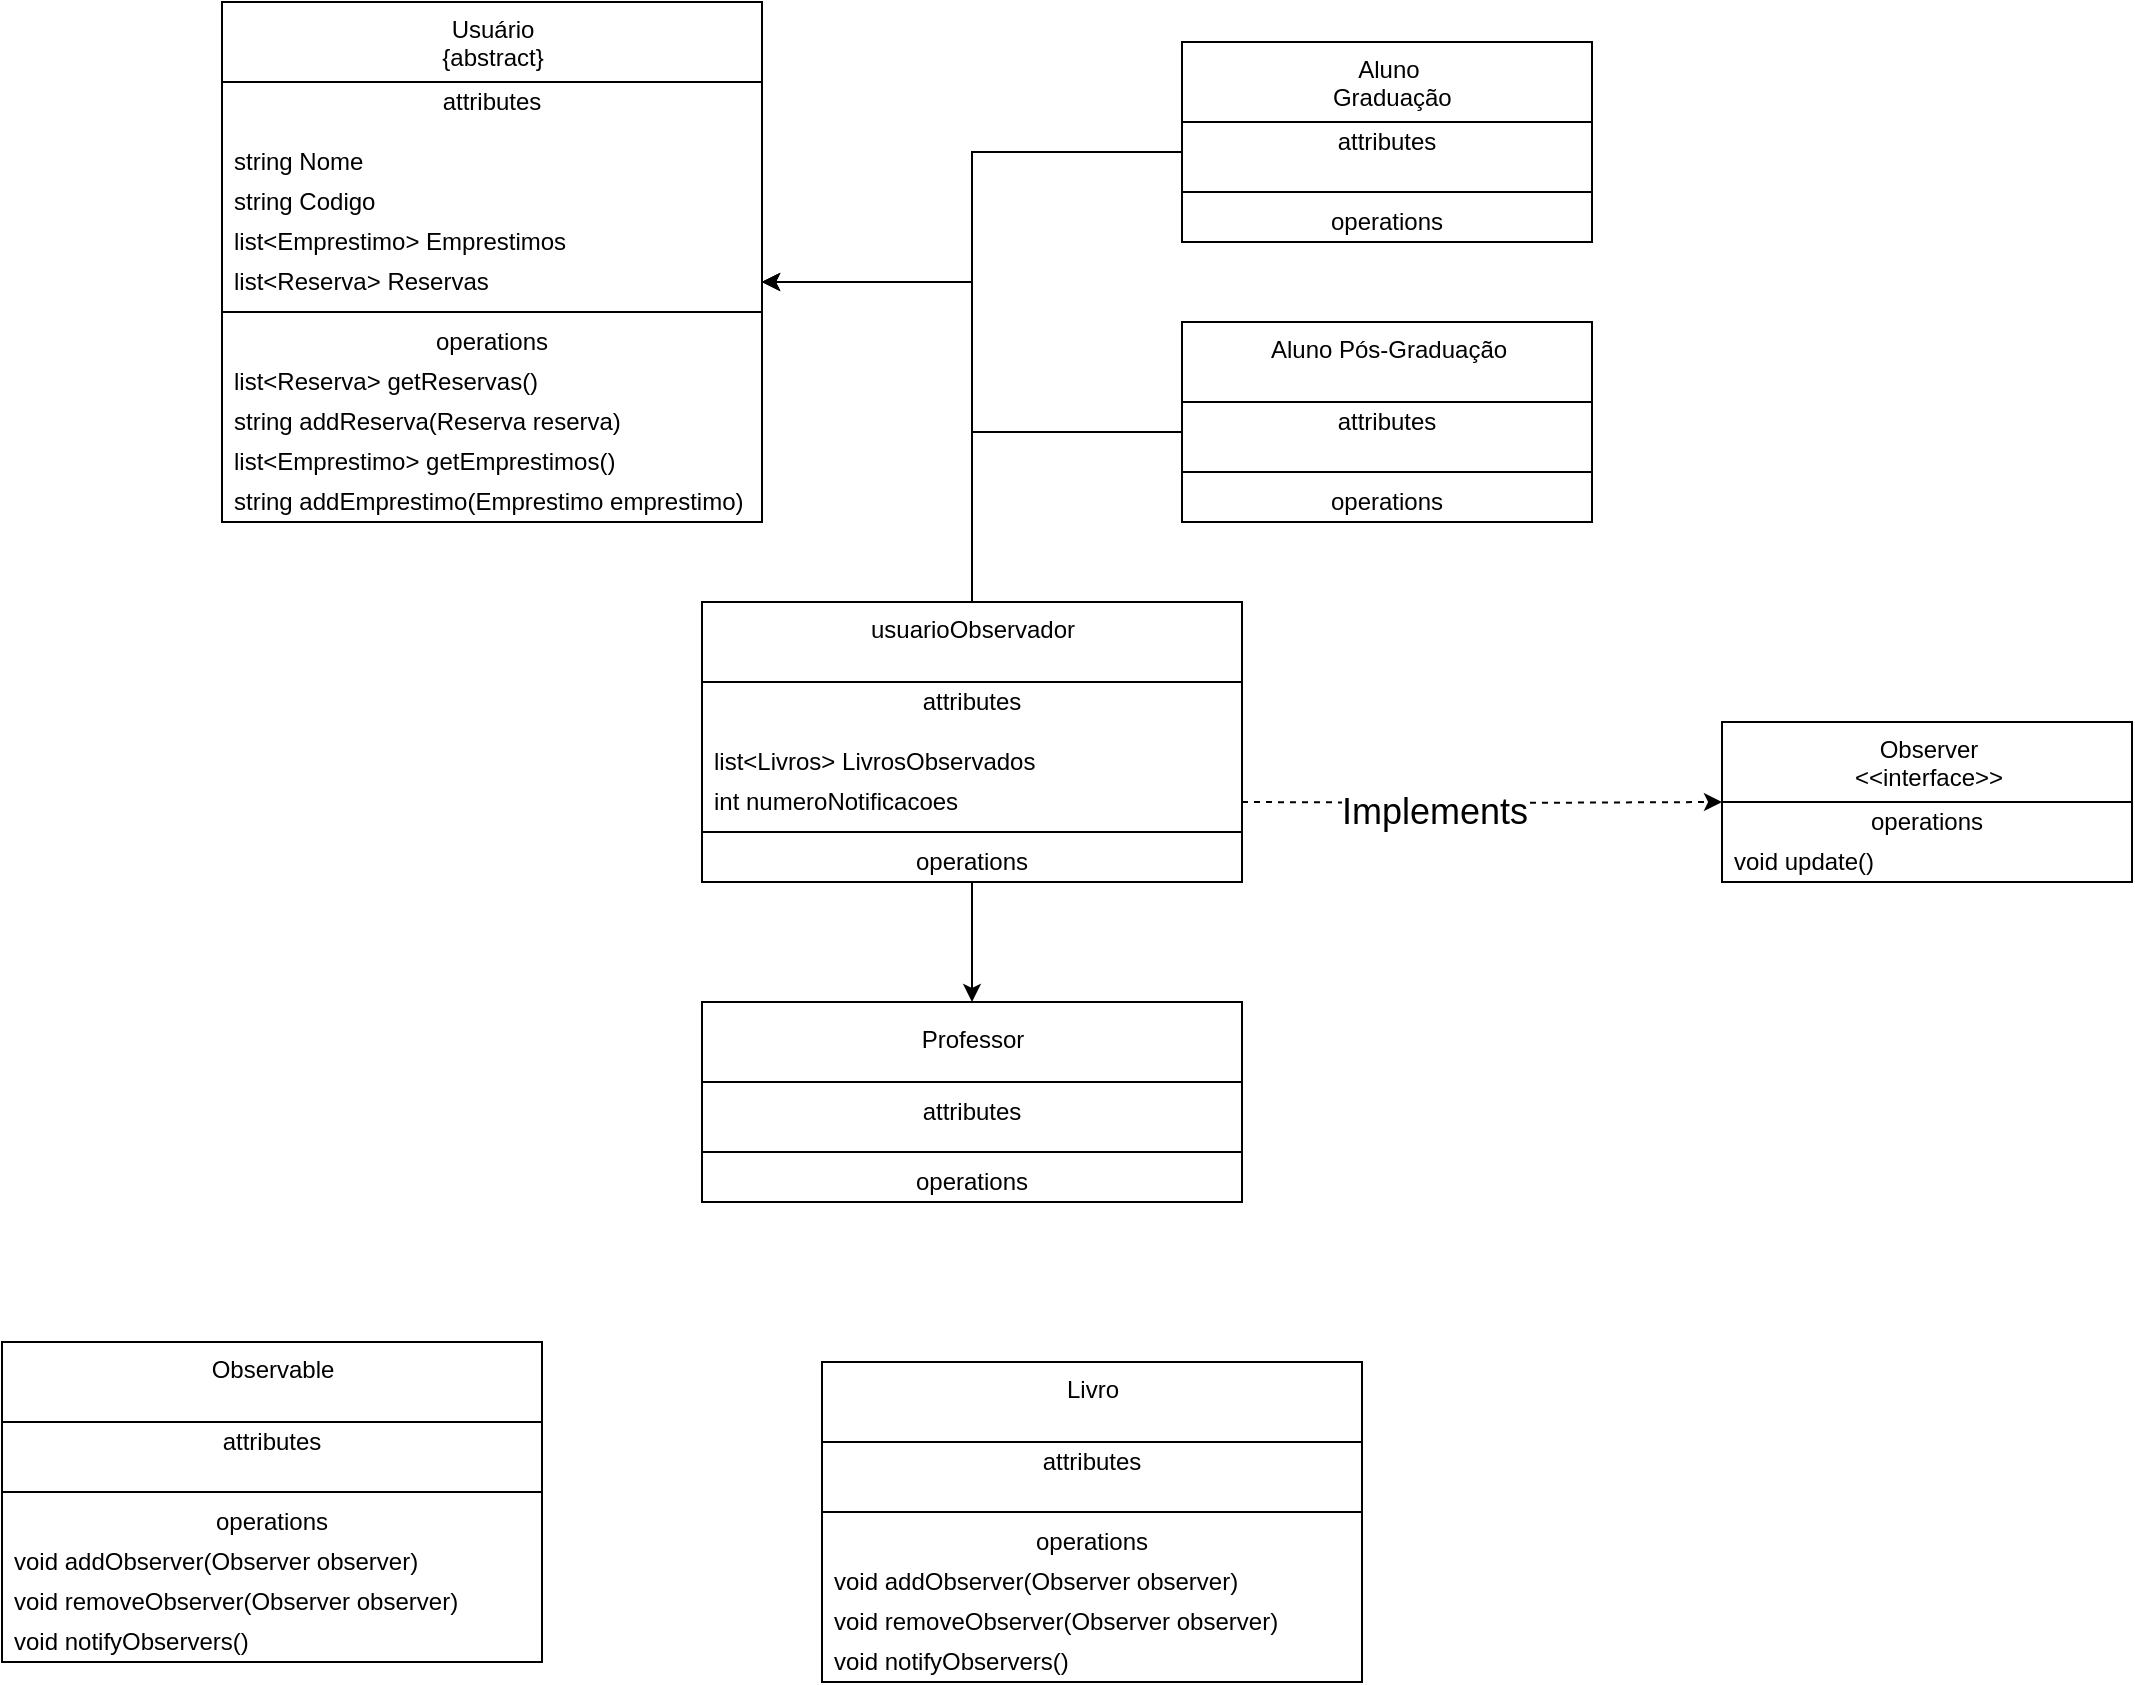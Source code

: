 <mxfile version="20.5.3" type="device"><diagram id="4k-TnC5SBQn-y1mcGVg1" name="Page-1"><mxGraphModel dx="1382" dy="293" grid="1" gridSize="10" guides="1" tooltips="1" connect="1" arrows="1" fold="1" page="1" pageScale="1" pageWidth="850" pageHeight="1100" math="0" shadow="0"><root><mxCell id="0"/><mxCell id="1" parent="0"/><mxCell id="8vR74GhuwaB9tkMfhuag-8" value="&lt;div&gt;Usuário&lt;/div&gt;&lt;div&gt;{abstract}&lt;br&gt;&lt;/div&gt;" style="swimlane;fontStyle=0;align=center;verticalAlign=top;childLayout=stackLayout;horizontal=1;startSize=40;horizontalStack=0;resizeParent=1;resizeParentMax=0;resizeLast=0;collapsible=0;marginBottom=0;html=1;swimlaneLine=1;strokeColor=default;fillColor=default;" vertex="1" parent="1"><mxGeometry x="100" y="80" width="270" height="260" as="geometry"/></mxCell><mxCell id="8vR74GhuwaB9tkMfhuag-9" value="&lt;div&gt;attributes&lt;/div&gt;&lt;div&gt;&lt;br&gt;&lt;/div&gt;&lt;div&gt;&lt;br&gt;&lt;/div&gt;&lt;div&gt;&lt;br&gt;&lt;/div&gt;&lt;div&gt;&lt;br&gt;&lt;/div&gt;" style="text;html=1;strokeColor=none;fillColor=none;align=center;verticalAlign=middle;spacingLeft=4;spacingRight=4;overflow=hidden;rotatable=0;points=[[0,0.5],[1,0.5]];portConstraint=eastwest;" vertex="1" parent="8vR74GhuwaB9tkMfhuag-8"><mxGeometry y="40" width="270" height="30" as="geometry"/></mxCell><mxCell id="8vR74GhuwaB9tkMfhuag-10" value="string Nome" style="text;html=1;strokeColor=none;fillColor=none;align=left;verticalAlign=middle;spacingLeft=4;spacingRight=4;overflow=hidden;rotatable=0;points=[[0,0.5],[1,0.5]];portConstraint=eastwest;" vertex="1" parent="8vR74GhuwaB9tkMfhuag-8"><mxGeometry y="70" width="270" height="20" as="geometry"/></mxCell><mxCell id="8vR74GhuwaB9tkMfhuag-16" value="string Codigo" style="text;html=1;strokeColor=none;fillColor=none;align=left;verticalAlign=middle;spacingLeft=4;spacingRight=4;overflow=hidden;rotatable=0;points=[[0,0.5],[1,0.5]];portConstraint=eastwest;" vertex="1" parent="8vR74GhuwaB9tkMfhuag-8"><mxGeometry y="90" width="270" height="20" as="geometry"/></mxCell><mxCell id="8vR74GhuwaB9tkMfhuag-17" value="list&amp;lt;Emprestimo&amp;gt; Emprestimos" style="text;html=1;strokeColor=none;fillColor=none;align=left;verticalAlign=middle;spacingLeft=4;spacingRight=4;overflow=hidden;rotatable=0;points=[[0,0.5],[1,0.5]];portConstraint=eastwest;" vertex="1" parent="8vR74GhuwaB9tkMfhuag-8"><mxGeometry y="110" width="270" height="20" as="geometry"/></mxCell><mxCell id="8vR74GhuwaB9tkMfhuag-18" value="list&amp;lt;Reserva&amp;gt; Reservas" style="text;html=1;strokeColor=none;fillColor=none;align=left;verticalAlign=middle;spacingLeft=4;spacingRight=4;overflow=hidden;rotatable=0;points=[[0,0.5],[1,0.5]];portConstraint=eastwest;" vertex="1" parent="8vR74GhuwaB9tkMfhuag-8"><mxGeometry y="130" width="270" height="20" as="geometry"/></mxCell><mxCell id="8vR74GhuwaB9tkMfhuag-13" value="" style="line;strokeWidth=1;fillColor=none;align=left;verticalAlign=middle;spacingTop=-1;spacingLeft=3;spacingRight=3;rotatable=0;labelPosition=right;points=[];portConstraint=eastwest;" vertex="1" parent="8vR74GhuwaB9tkMfhuag-8"><mxGeometry y="150" width="270" height="10" as="geometry"/></mxCell><mxCell id="8vR74GhuwaB9tkMfhuag-14" value="operations" style="text;html=1;strokeColor=none;fillColor=none;align=center;verticalAlign=middle;spacingLeft=4;spacingRight=4;overflow=hidden;rotatable=0;points=[[0,0.5],[1,0.5]];portConstraint=eastwest;" vertex="1" parent="8vR74GhuwaB9tkMfhuag-8"><mxGeometry y="160" width="270" height="20" as="geometry"/></mxCell><mxCell id="8vR74GhuwaB9tkMfhuag-15" value="list&amp;lt;Reserva&amp;gt; getReservas()" style="text;html=1;strokeColor=none;fillColor=none;align=left;verticalAlign=middle;spacingLeft=4;spacingRight=4;overflow=hidden;rotatable=0;points=[[0,0.5],[1,0.5]];portConstraint=eastwest;" vertex="1" parent="8vR74GhuwaB9tkMfhuag-8"><mxGeometry y="180" width="270" height="20" as="geometry"/></mxCell><mxCell id="8vR74GhuwaB9tkMfhuag-38" value="string addReserva(Reserva reserva)" style="text;html=1;strokeColor=none;fillColor=none;align=left;verticalAlign=middle;spacingLeft=4;spacingRight=4;overflow=hidden;rotatable=0;points=[[0,0.5],[1,0.5]];portConstraint=eastwest;" vertex="1" parent="8vR74GhuwaB9tkMfhuag-8"><mxGeometry y="200" width="270" height="20" as="geometry"/></mxCell><mxCell id="8vR74GhuwaB9tkMfhuag-19" value="list&amp;lt;Emprestimo&amp;gt; getEmprestimos()" style="text;html=1;strokeColor=none;fillColor=none;align=left;verticalAlign=middle;spacingLeft=4;spacingRight=4;overflow=hidden;rotatable=0;points=[[0,0.5],[1,0.5]];portConstraint=eastwest;" vertex="1" parent="8vR74GhuwaB9tkMfhuag-8"><mxGeometry y="220" width="270" height="20" as="geometry"/></mxCell><mxCell id="8vR74GhuwaB9tkMfhuag-39" value="string addEmprestimo(Emprestimo emprestimo)" style="text;html=1;strokeColor=none;fillColor=none;align=left;verticalAlign=middle;spacingLeft=4;spacingRight=4;overflow=hidden;rotatable=0;points=[[0,0.5],[1,0.5]];portConstraint=eastwest;" vertex="1" parent="8vR74GhuwaB9tkMfhuag-8"><mxGeometry y="240" width="270" height="20" as="geometry"/></mxCell><mxCell id="8vR74GhuwaB9tkMfhuag-42" style="edgeStyle=orthogonalEdgeStyle;rounded=0;orthogonalLoop=1;jettySize=auto;html=1;entryX=1;entryY=0.5;entryDx=0;entryDy=0;exitX=0;exitY=0.5;exitDx=0;exitDy=0;" edge="1" parent="1" source="8vR74GhuwaB9tkMfhuag-29" target="8vR74GhuwaB9tkMfhuag-18"><mxGeometry relative="1" as="geometry"/></mxCell><mxCell id="8vR74GhuwaB9tkMfhuag-28" value="&lt;div&gt;Aluno&lt;br&gt;&lt;/div&gt;&amp;nbsp;Graduação" style="swimlane;fontStyle=0;align=center;verticalAlign=top;childLayout=stackLayout;horizontal=1;startSize=40;horizontalStack=0;resizeParent=1;resizeParentMax=0;resizeLast=0;collapsible=0;marginBottom=0;html=1;swimlaneLine=1;strokeColor=default;fillColor=default;" vertex="1" parent="1"><mxGeometry x="580" y="100" width="205" height="100" as="geometry"/></mxCell><mxCell id="8vR74GhuwaB9tkMfhuag-29" value="&lt;div&gt;attributes&lt;/div&gt;&lt;div&gt;&lt;br&gt;&lt;/div&gt;&lt;div&gt;&lt;br&gt;&lt;/div&gt;&lt;div&gt;&lt;br&gt;&lt;/div&gt;&lt;div&gt;&lt;br&gt;&lt;/div&gt;" style="text;html=1;strokeColor=none;fillColor=none;align=center;verticalAlign=middle;spacingLeft=4;spacingRight=4;overflow=hidden;rotatable=0;points=[[0,0.5],[1,0.5]];portConstraint=eastwest;" vertex="1" parent="8vR74GhuwaB9tkMfhuag-28"><mxGeometry y="40" width="205" height="30" as="geometry"/></mxCell><mxCell id="8vR74GhuwaB9tkMfhuag-34" value="" style="line;strokeWidth=1;fillColor=none;align=left;verticalAlign=middle;spacingTop=-1;spacingLeft=3;spacingRight=3;rotatable=0;labelPosition=right;points=[];portConstraint=eastwest;" vertex="1" parent="8vR74GhuwaB9tkMfhuag-28"><mxGeometry y="70" width="205" height="10" as="geometry"/></mxCell><mxCell id="8vR74GhuwaB9tkMfhuag-35" value="operations" style="text;html=1;strokeColor=none;fillColor=none;align=center;verticalAlign=middle;spacingLeft=4;spacingRight=4;overflow=hidden;rotatable=0;points=[[0,0.5],[1,0.5]];portConstraint=eastwest;" vertex="1" parent="8vR74GhuwaB9tkMfhuag-28"><mxGeometry y="80" width="205" height="20" as="geometry"/></mxCell><mxCell id="8vR74GhuwaB9tkMfhuag-60" style="edgeStyle=orthogonalEdgeStyle;rounded=0;orthogonalLoop=1;jettySize=auto;html=1;entryX=1;entryY=0.5;entryDx=0;entryDy=0;" edge="1" parent="1" source="8vR74GhuwaB9tkMfhuag-43" target="8vR74GhuwaB9tkMfhuag-18"><mxGeometry relative="1" as="geometry"/></mxCell><mxCell id="8vR74GhuwaB9tkMfhuag-94" style="edgeStyle=orthogonalEdgeStyle;rounded=0;orthogonalLoop=1;jettySize=auto;html=1;fontSize=18;" edge="1" parent="1" source="8vR74GhuwaB9tkMfhuag-43" target="8vR74GhuwaB9tkMfhuag-88"><mxGeometry relative="1" as="geometry"/></mxCell><mxCell id="8vR74GhuwaB9tkMfhuag-43" value="usuarioObservador" style="swimlane;fontStyle=0;align=center;verticalAlign=top;childLayout=stackLayout;horizontal=1;startSize=40;horizontalStack=0;resizeParent=1;resizeParentMax=0;resizeLast=0;collapsible=0;marginBottom=0;html=1;swimlaneLine=1;strokeColor=default;fillColor=default;" vertex="1" parent="1"><mxGeometry x="340" y="380" width="270" height="140" as="geometry"/></mxCell><mxCell id="8vR74GhuwaB9tkMfhuag-44" value="&lt;div&gt;attributes&lt;/div&gt;&lt;div&gt;&lt;br&gt;&lt;/div&gt;&lt;div&gt;&lt;br&gt;&lt;/div&gt;&lt;div&gt;&lt;br&gt;&lt;/div&gt;&lt;div&gt;&lt;br&gt;&lt;/div&gt;" style="text;html=1;strokeColor=none;fillColor=none;align=center;verticalAlign=middle;spacingLeft=4;spacingRight=4;overflow=hidden;rotatable=0;points=[[0,0.5],[1,0.5]];portConstraint=eastwest;" vertex="1" parent="8vR74GhuwaB9tkMfhuag-43"><mxGeometry y="40" width="270" height="30" as="geometry"/></mxCell><mxCell id="8vR74GhuwaB9tkMfhuag-47" value="list&amp;lt;Livros&amp;gt; LivrosObservados" style="text;html=1;strokeColor=none;fillColor=none;align=left;verticalAlign=middle;spacingLeft=4;spacingRight=4;overflow=hidden;rotatable=0;points=[[0,0.5],[1,0.5]];portConstraint=eastwest;" vertex="1" parent="8vR74GhuwaB9tkMfhuag-43"><mxGeometry y="70" width="270" height="20" as="geometry"/></mxCell><mxCell id="8vR74GhuwaB9tkMfhuag-82" value="int numeroNotificacoes" style="text;html=1;strokeColor=none;fillColor=none;align=left;verticalAlign=middle;spacingLeft=4;spacingRight=4;overflow=hidden;rotatable=0;points=[[0,0.5],[1,0.5]];portConstraint=eastwest;" vertex="1" parent="8vR74GhuwaB9tkMfhuag-43"><mxGeometry y="90" width="270" height="20" as="geometry"/></mxCell><mxCell id="8vR74GhuwaB9tkMfhuag-49" value="" style="line;strokeWidth=1;fillColor=none;align=left;verticalAlign=middle;spacingTop=-1;spacingLeft=3;spacingRight=3;rotatable=0;labelPosition=right;points=[];portConstraint=eastwest;" vertex="1" parent="8vR74GhuwaB9tkMfhuag-43"><mxGeometry y="110" width="270" height="10" as="geometry"/></mxCell><mxCell id="8vR74GhuwaB9tkMfhuag-50" value="operations" style="text;html=1;strokeColor=none;fillColor=none;align=center;verticalAlign=middle;spacingLeft=4;spacingRight=4;overflow=hidden;rotatable=0;points=[[0,0.5],[1,0.5]];portConstraint=eastwest;" vertex="1" parent="8vR74GhuwaB9tkMfhuag-43"><mxGeometry y="120" width="270" height="20" as="geometry"/></mxCell><mxCell id="8vR74GhuwaB9tkMfhuag-55" value="Aluno Pós-Graduação" style="swimlane;fontStyle=0;align=center;verticalAlign=top;childLayout=stackLayout;horizontal=1;startSize=40;horizontalStack=0;resizeParent=1;resizeParentMax=0;resizeLast=0;collapsible=0;marginBottom=0;html=1;swimlaneLine=1;strokeColor=default;fillColor=default;" vertex="1" parent="1"><mxGeometry x="580" y="240" width="205" height="100" as="geometry"/></mxCell><mxCell id="8vR74GhuwaB9tkMfhuag-56" value="&lt;div&gt;attributes&lt;/div&gt;&lt;div&gt;&lt;br&gt;&lt;/div&gt;&lt;div&gt;&lt;br&gt;&lt;/div&gt;&lt;div&gt;&lt;br&gt;&lt;/div&gt;&lt;div&gt;&lt;br&gt;&lt;/div&gt;" style="text;html=1;strokeColor=none;fillColor=none;align=center;verticalAlign=middle;spacingLeft=4;spacingRight=4;overflow=hidden;rotatable=0;points=[[0,0.5],[1,0.5]];portConstraint=eastwest;" vertex="1" parent="8vR74GhuwaB9tkMfhuag-55"><mxGeometry y="40" width="205" height="30" as="geometry"/></mxCell><mxCell id="8vR74GhuwaB9tkMfhuag-57" value="" style="line;strokeWidth=1;fillColor=none;align=left;verticalAlign=middle;spacingTop=-1;spacingLeft=3;spacingRight=3;rotatable=0;labelPosition=right;points=[];portConstraint=eastwest;" vertex="1" parent="8vR74GhuwaB9tkMfhuag-55"><mxGeometry y="70" width="205" height="10" as="geometry"/></mxCell><mxCell id="8vR74GhuwaB9tkMfhuag-58" value="operations" style="text;html=1;strokeColor=none;fillColor=none;align=center;verticalAlign=middle;spacingLeft=4;spacingRight=4;overflow=hidden;rotatable=0;points=[[0,0.5],[1,0.5]];portConstraint=eastwest;" vertex="1" parent="8vR74GhuwaB9tkMfhuag-55"><mxGeometry y="80" width="205" height="20" as="geometry"/></mxCell><mxCell id="8vR74GhuwaB9tkMfhuag-59" style="edgeStyle=orthogonalEdgeStyle;rounded=0;orthogonalLoop=1;jettySize=auto;html=1;entryX=1;entryY=0.5;entryDx=0;entryDy=0;" edge="1" parent="1" source="8vR74GhuwaB9tkMfhuag-56" target="8vR74GhuwaB9tkMfhuag-18"><mxGeometry relative="1" as="geometry"/></mxCell><mxCell id="8vR74GhuwaB9tkMfhuag-77" style="edgeStyle=orthogonalEdgeStyle;rounded=0;orthogonalLoop=1;jettySize=auto;html=1;fontSize=18;dashed=1;entryX=0;entryY=0.5;entryDx=0;entryDy=0;" edge="1" parent="1" target="8vR74GhuwaB9tkMfhuag-83"><mxGeometry relative="1" as="geometry"><mxPoint x="610" y="480" as="sourcePoint"/><mxPoint x="860" y="480" as="targetPoint"/></mxGeometry></mxCell><mxCell id="8vR74GhuwaB9tkMfhuag-78" value="Implements" style="edgeLabel;html=1;align=center;verticalAlign=middle;resizable=0;points=[];fontSize=18;" vertex="1" connectable="0" parent="8vR74GhuwaB9tkMfhuag-77"><mxGeometry x="-0.201" y="-4" relative="1" as="geometry"><mxPoint as="offset"/></mxGeometry></mxCell><mxCell id="8vR74GhuwaB9tkMfhuag-83" value="&lt;div&gt;Observer&lt;/div&gt;&lt;div&gt;&amp;lt;&amp;lt;interface&amp;gt;&amp;gt;&lt;br&gt;&lt;/div&gt;" style="swimlane;fontStyle=0;align=center;verticalAlign=top;childLayout=stackLayout;horizontal=1;startSize=40;horizontalStack=0;resizeParent=1;resizeParentMax=0;resizeLast=0;collapsible=0;marginBottom=0;html=1;swimlaneLine=1;strokeColor=default;fillColor=default;" vertex="1" parent="1"><mxGeometry x="850" y="440" width="205" height="80" as="geometry"/></mxCell><mxCell id="8vR74GhuwaB9tkMfhuag-86" value="operations" style="text;html=1;strokeColor=none;fillColor=none;align=center;verticalAlign=middle;spacingLeft=4;spacingRight=4;overflow=hidden;rotatable=0;points=[[0,0.5],[1,0.5]];portConstraint=eastwest;" vertex="1" parent="8vR74GhuwaB9tkMfhuag-83"><mxGeometry y="40" width="205" height="20" as="geometry"/></mxCell><mxCell id="8vR74GhuwaB9tkMfhuag-72" value="void update()" style="text;html=1;strokeColor=none;fillColor=none;align=left;verticalAlign=middle;spacingLeft=4;spacingRight=4;overflow=hidden;rotatable=0;points=[[0,0.5],[1,0.5]];portConstraint=eastwest;" vertex="1" parent="8vR74GhuwaB9tkMfhuag-83"><mxGeometry y="60" width="205" height="20" as="geometry"/></mxCell><mxCell id="8vR74GhuwaB9tkMfhuag-88" value="&lt;font style=&quot;font-size: 12px;&quot;&gt;Professor&lt;/font&gt;" style="swimlane;fontStyle=0;align=center;verticalAlign=top;childLayout=stackLayout;horizontal=1;startSize=40;horizontalStack=0;resizeParent=1;resizeParentMax=0;resizeLast=0;collapsible=0;marginBottom=0;html=1;swimlaneLine=1;strokeColor=default;fillColor=default;fontSize=18;" vertex="1" parent="1"><mxGeometry x="340" y="580" width="270" height="100" as="geometry"/></mxCell><mxCell id="8vR74GhuwaB9tkMfhuag-89" value="&lt;div&gt;attributes&lt;/div&gt;" style="text;html=1;strokeColor=none;fillColor=none;align=center;verticalAlign=middle;spacingLeft=4;spacingRight=4;overflow=hidden;rotatable=0;points=[[0,0.5],[1,0.5]];portConstraint=eastwest;" vertex="1" parent="8vR74GhuwaB9tkMfhuag-88"><mxGeometry y="40" width="270" height="30" as="geometry"/></mxCell><mxCell id="8vR74GhuwaB9tkMfhuag-92" value="" style="line;strokeWidth=1;fillColor=none;align=left;verticalAlign=middle;spacingTop=-1;spacingLeft=3;spacingRight=3;rotatable=0;labelPosition=right;points=[];portConstraint=eastwest;" vertex="1" parent="8vR74GhuwaB9tkMfhuag-88"><mxGeometry y="70" width="270" height="10" as="geometry"/></mxCell><mxCell id="8vR74GhuwaB9tkMfhuag-93" value="operations" style="text;html=1;strokeColor=none;fillColor=none;align=center;verticalAlign=middle;spacingLeft=4;spacingRight=4;overflow=hidden;rotatable=0;points=[[0,0.5],[1,0.5]];portConstraint=eastwest;" vertex="1" parent="8vR74GhuwaB9tkMfhuag-88"><mxGeometry y="80" width="270" height="20" as="geometry"/></mxCell><mxCell id="8vR74GhuwaB9tkMfhuag-95" value="Observable" style="swimlane;fontStyle=0;align=center;verticalAlign=top;childLayout=stackLayout;horizontal=1;startSize=40;horizontalStack=0;resizeParent=1;resizeParentMax=0;resizeLast=0;collapsible=0;marginBottom=0;html=1;swimlaneLine=1;strokeColor=default;fillColor=default;" vertex="1" parent="1"><mxGeometry x="-10" y="750" width="270" height="160" as="geometry"/></mxCell><mxCell id="8vR74GhuwaB9tkMfhuag-96" value="&lt;div&gt;attributes&lt;/div&gt;&lt;div&gt;&lt;br&gt;&lt;/div&gt;&lt;div&gt;&lt;br&gt;&lt;/div&gt;&lt;div&gt;&lt;br&gt;&lt;/div&gt;&lt;div&gt;&lt;br&gt;&lt;/div&gt;" style="text;html=1;strokeColor=none;fillColor=none;align=center;verticalAlign=middle;spacingLeft=4;spacingRight=4;overflow=hidden;rotatable=0;points=[[0,0.5],[1,0.5]];portConstraint=eastwest;" vertex="1" parent="8vR74GhuwaB9tkMfhuag-95"><mxGeometry y="40" width="270" height="30" as="geometry"/></mxCell><mxCell id="8vR74GhuwaB9tkMfhuag-99" value="" style="line;strokeWidth=1;fillColor=none;align=left;verticalAlign=middle;spacingTop=-1;spacingLeft=3;spacingRight=3;rotatable=0;labelPosition=right;points=[];portConstraint=eastwest;" vertex="1" parent="8vR74GhuwaB9tkMfhuag-95"><mxGeometry y="70" width="270" height="10" as="geometry"/></mxCell><mxCell id="8vR74GhuwaB9tkMfhuag-100" value="operations" style="text;html=1;strokeColor=none;fillColor=none;align=center;verticalAlign=middle;spacingLeft=4;spacingRight=4;overflow=hidden;rotatable=0;points=[[0,0.5],[1,0.5]];portConstraint=eastwest;" vertex="1" parent="8vR74GhuwaB9tkMfhuag-95"><mxGeometry y="80" width="270" height="20" as="geometry"/></mxCell><mxCell id="8vR74GhuwaB9tkMfhuag-97" value="void addObserver(Observer observer)" style="text;html=1;strokeColor=none;fillColor=none;align=left;verticalAlign=middle;spacingLeft=4;spacingRight=4;overflow=hidden;rotatable=0;points=[[0,0.5],[1,0.5]];portConstraint=eastwest;" vertex="1" parent="8vR74GhuwaB9tkMfhuag-95"><mxGeometry y="100" width="270" height="20" as="geometry"/></mxCell><mxCell id="8vR74GhuwaB9tkMfhuag-101" value="void removeObserver(Observer observer)" style="text;html=1;strokeColor=none;fillColor=none;align=left;verticalAlign=middle;spacingLeft=4;spacingRight=4;overflow=hidden;rotatable=0;points=[[0,0.5],[1,0.5]];portConstraint=eastwest;" vertex="1" parent="8vR74GhuwaB9tkMfhuag-95"><mxGeometry y="120" width="270" height="20" as="geometry"/></mxCell><mxCell id="8vR74GhuwaB9tkMfhuag-102" value="void notifyObservers()" style="text;html=1;strokeColor=none;fillColor=none;align=left;verticalAlign=middle;spacingLeft=4;spacingRight=4;overflow=hidden;rotatable=0;points=[[0,0.5],[1,0.5]];portConstraint=eastwest;" vertex="1" parent="8vR74GhuwaB9tkMfhuag-95"><mxGeometry y="140" width="270" height="20" as="geometry"/></mxCell><mxCell id="8vR74GhuwaB9tkMfhuag-103" value="Livro" style="swimlane;fontStyle=0;align=center;verticalAlign=top;childLayout=stackLayout;horizontal=1;startSize=40;horizontalStack=0;resizeParent=1;resizeParentMax=0;resizeLast=0;collapsible=0;marginBottom=0;html=1;swimlaneLine=1;strokeColor=default;fillColor=default;" vertex="1" parent="1"><mxGeometry x="400" y="760" width="270" height="160" as="geometry"/></mxCell><mxCell id="8vR74GhuwaB9tkMfhuag-104" value="&lt;div&gt;attributes&lt;/div&gt;&lt;div&gt;&lt;br&gt;&lt;/div&gt;&lt;div&gt;&lt;br&gt;&lt;/div&gt;&lt;div&gt;&lt;br&gt;&lt;/div&gt;&lt;div&gt;&lt;br&gt;&lt;/div&gt;" style="text;html=1;strokeColor=none;fillColor=none;align=center;verticalAlign=middle;spacingLeft=4;spacingRight=4;overflow=hidden;rotatable=0;points=[[0,0.5],[1,0.5]];portConstraint=eastwest;" vertex="1" parent="8vR74GhuwaB9tkMfhuag-103"><mxGeometry y="40" width="270" height="30" as="geometry"/></mxCell><mxCell id="8vR74GhuwaB9tkMfhuag-105" value="" style="line;strokeWidth=1;fillColor=none;align=left;verticalAlign=middle;spacingTop=-1;spacingLeft=3;spacingRight=3;rotatable=0;labelPosition=right;points=[];portConstraint=eastwest;" vertex="1" parent="8vR74GhuwaB9tkMfhuag-103"><mxGeometry y="70" width="270" height="10" as="geometry"/></mxCell><mxCell id="8vR74GhuwaB9tkMfhuag-106" value="operations" style="text;html=1;strokeColor=none;fillColor=none;align=center;verticalAlign=middle;spacingLeft=4;spacingRight=4;overflow=hidden;rotatable=0;points=[[0,0.5],[1,0.5]];portConstraint=eastwest;" vertex="1" parent="8vR74GhuwaB9tkMfhuag-103"><mxGeometry y="80" width="270" height="20" as="geometry"/></mxCell><mxCell id="8vR74GhuwaB9tkMfhuag-107" value="void addObserver(Observer observer)" style="text;html=1;strokeColor=none;fillColor=none;align=left;verticalAlign=middle;spacingLeft=4;spacingRight=4;overflow=hidden;rotatable=0;points=[[0,0.5],[1,0.5]];portConstraint=eastwest;" vertex="1" parent="8vR74GhuwaB9tkMfhuag-103"><mxGeometry y="100" width="270" height="20" as="geometry"/></mxCell><mxCell id="8vR74GhuwaB9tkMfhuag-108" value="void removeObserver(Observer observer)" style="text;html=1;strokeColor=none;fillColor=none;align=left;verticalAlign=middle;spacingLeft=4;spacingRight=4;overflow=hidden;rotatable=0;points=[[0,0.5],[1,0.5]];portConstraint=eastwest;" vertex="1" parent="8vR74GhuwaB9tkMfhuag-103"><mxGeometry y="120" width="270" height="20" as="geometry"/></mxCell><mxCell id="8vR74GhuwaB9tkMfhuag-109" value="void notifyObservers()" style="text;html=1;strokeColor=none;fillColor=none;align=left;verticalAlign=middle;spacingLeft=4;spacingRight=4;overflow=hidden;rotatable=0;points=[[0,0.5],[1,0.5]];portConstraint=eastwest;" vertex="1" parent="8vR74GhuwaB9tkMfhuag-103"><mxGeometry y="140" width="270" height="20" as="geometry"/></mxCell></root></mxGraphModel></diagram></mxfile>
